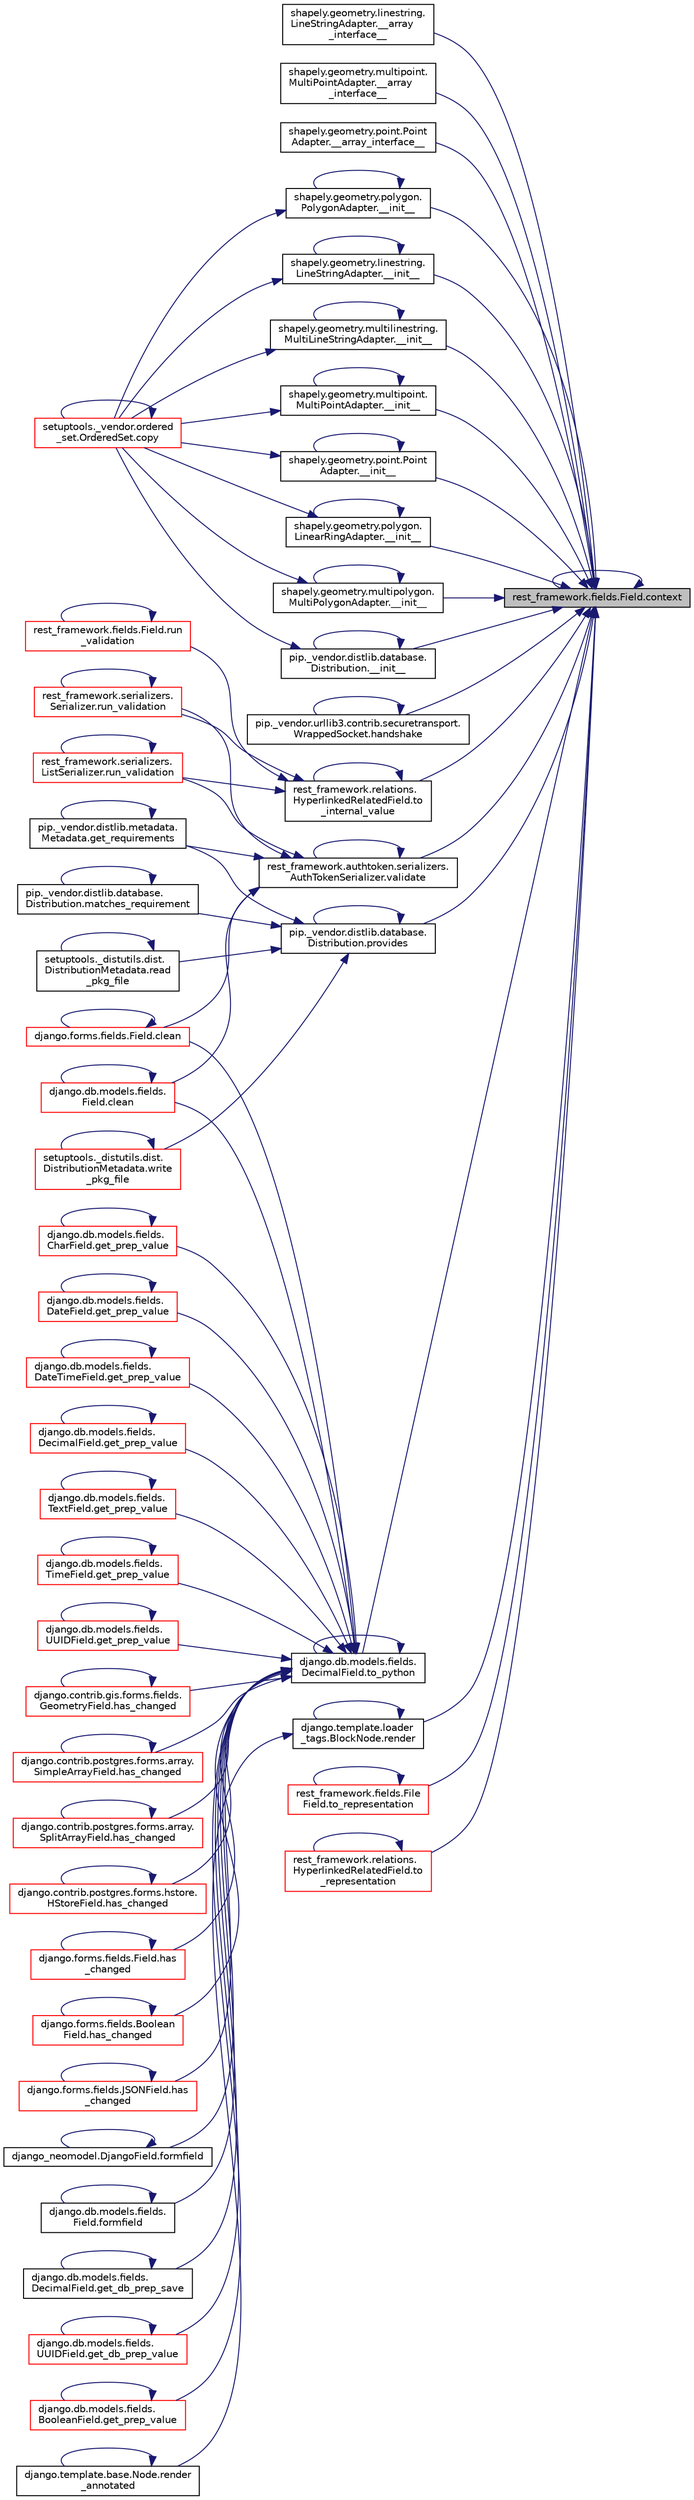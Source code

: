 digraph "rest_framework.fields.Field.context"
{
 // LATEX_PDF_SIZE
  edge [fontname="Helvetica",fontsize="10",labelfontname="Helvetica",labelfontsize="10"];
  node [fontname="Helvetica",fontsize="10",shape=record];
  rankdir="RL";
  Node1 [label="rest_framework.fields.Field.context",height=0.2,width=0.4,color="black", fillcolor="grey75", style="filled", fontcolor="black",tooltip=" "];
  Node1 -> Node2 [dir="back",color="midnightblue",fontsize="10",style="solid",fontname="Helvetica"];
  Node2 [label="shapely.geometry.linestring.\lLineStringAdapter.__array\l_interface__",height=0.2,width=0.4,color="black", fillcolor="white", style="filled",URL="$db/d23/classshapely_1_1geometry_1_1linestring_1_1_line_string_adapter.html#a60c0b0dd5c5557629a78c5aa0a624eaa",tooltip=" "];
  Node1 -> Node3 [dir="back",color="midnightblue",fontsize="10",style="solid",fontname="Helvetica"];
  Node3 [label="shapely.geometry.multipoint.\lMultiPointAdapter.__array\l_interface__",height=0.2,width=0.4,color="black", fillcolor="white", style="filled",URL="$d5/dd1/classshapely_1_1geometry_1_1multipoint_1_1_multi_point_adapter.html#a37f2088edbf2b7af198f6558914da37f",tooltip=" "];
  Node1 -> Node4 [dir="back",color="midnightblue",fontsize="10",style="solid",fontname="Helvetica"];
  Node4 [label="shapely.geometry.point.Point\lAdapter.__array_interface__",height=0.2,width=0.4,color="black", fillcolor="white", style="filled",URL="$d0/dc8/classshapely_1_1geometry_1_1point_1_1_point_adapter.html#ac7d34feacd8cabef4e276924c97b5d85",tooltip=" "];
  Node1 -> Node5 [dir="back",color="midnightblue",fontsize="10",style="solid",fontname="Helvetica"];
  Node5 [label="shapely.geometry.linestring.\lLineStringAdapter.__init__",height=0.2,width=0.4,color="black", fillcolor="white", style="filled",URL="$db/d23/classshapely_1_1geometry_1_1linestring_1_1_line_string_adapter.html#aec5bb89bc2dae9ec1416efdcfd19dba6",tooltip=" "];
  Node5 -> Node5 [dir="back",color="midnightblue",fontsize="10",style="solid",fontname="Helvetica"];
  Node5 -> Node6 [dir="back",color="midnightblue",fontsize="10",style="solid",fontname="Helvetica"];
  Node6 [label="setuptools._vendor.ordered\l_set.OrderedSet.copy",height=0.2,width=0.4,color="red", fillcolor="white", style="filled",URL="$d0/d40/classsetuptools_1_1__vendor_1_1ordered__set_1_1_ordered_set.html#a84224c403039b9dac5d2794d85073053",tooltip=" "];
  Node6 -> Node6 [dir="back",color="midnightblue",fontsize="10",style="solid",fontname="Helvetica"];
  Node1 -> Node681 [dir="back",color="midnightblue",fontsize="10",style="solid",fontname="Helvetica"];
  Node681 [label="shapely.geometry.multilinestring.\lMultiLineStringAdapter.__init__",height=0.2,width=0.4,color="black", fillcolor="white", style="filled",URL="$df/d94/classshapely_1_1geometry_1_1multilinestring_1_1_multi_line_string_adapter.html#a46babfcad27b08c0025e666bc54540a7",tooltip=" "];
  Node681 -> Node681 [dir="back",color="midnightblue",fontsize="10",style="solid",fontname="Helvetica"];
  Node681 -> Node6 [dir="back",color="midnightblue",fontsize="10",style="solid",fontname="Helvetica"];
  Node1 -> Node682 [dir="back",color="midnightblue",fontsize="10",style="solid",fontname="Helvetica"];
  Node682 [label="shapely.geometry.multipoint.\lMultiPointAdapter.__init__",height=0.2,width=0.4,color="black", fillcolor="white", style="filled",URL="$d5/dd1/classshapely_1_1geometry_1_1multipoint_1_1_multi_point_adapter.html#a6155622ed7ae000c8d7ac254e61dae7c",tooltip=" "];
  Node682 -> Node682 [dir="back",color="midnightblue",fontsize="10",style="solid",fontname="Helvetica"];
  Node682 -> Node6 [dir="back",color="midnightblue",fontsize="10",style="solid",fontname="Helvetica"];
  Node1 -> Node683 [dir="back",color="midnightblue",fontsize="10",style="solid",fontname="Helvetica"];
  Node683 [label="shapely.geometry.point.Point\lAdapter.__init__",height=0.2,width=0.4,color="black", fillcolor="white", style="filled",URL="$d0/dc8/classshapely_1_1geometry_1_1point_1_1_point_adapter.html#aea09e21e3133245c86e02ed8a63995b5",tooltip=" "];
  Node683 -> Node683 [dir="back",color="midnightblue",fontsize="10",style="solid",fontname="Helvetica"];
  Node683 -> Node6 [dir="back",color="midnightblue",fontsize="10",style="solid",fontname="Helvetica"];
  Node1 -> Node684 [dir="back",color="midnightblue",fontsize="10",style="solid",fontname="Helvetica"];
  Node684 [label="shapely.geometry.polygon.\lLinearRingAdapter.__init__",height=0.2,width=0.4,color="black", fillcolor="white", style="filled",URL="$d2/dcd/classshapely_1_1geometry_1_1polygon_1_1_linear_ring_adapter.html#af34c5900109ce1649596669c6abe3f89",tooltip=" "];
  Node684 -> Node684 [dir="back",color="midnightblue",fontsize="10",style="solid",fontname="Helvetica"];
  Node684 -> Node6 [dir="back",color="midnightblue",fontsize="10",style="solid",fontname="Helvetica"];
  Node1 -> Node685 [dir="back",color="midnightblue",fontsize="10",style="solid",fontname="Helvetica"];
  Node685 [label="shapely.geometry.multipolygon.\lMultiPolygonAdapter.__init__",height=0.2,width=0.4,color="black", fillcolor="white", style="filled",URL="$dc/db6/classshapely_1_1geometry_1_1multipolygon_1_1_multi_polygon_adapter.html#af3385133cf5e3538a6c53a9a15cf925e",tooltip=" "];
  Node685 -> Node685 [dir="back",color="midnightblue",fontsize="10",style="solid",fontname="Helvetica"];
  Node685 -> Node6 [dir="back",color="midnightblue",fontsize="10",style="solid",fontname="Helvetica"];
  Node1 -> Node686 [dir="back",color="midnightblue",fontsize="10",style="solid",fontname="Helvetica"];
  Node686 [label="pip._vendor.distlib.database.\lDistribution.__init__",height=0.2,width=0.4,color="black", fillcolor="white", style="filled",URL="$d8/da9/classpip_1_1__vendor_1_1distlib_1_1database_1_1_distribution.html#a124c19230779ed30c9a91fb547b54d4d",tooltip=" "];
  Node686 -> Node686 [dir="back",color="midnightblue",fontsize="10",style="solid",fontname="Helvetica"];
  Node686 -> Node6 [dir="back",color="midnightblue",fontsize="10",style="solid",fontname="Helvetica"];
  Node1 -> Node687 [dir="back",color="midnightblue",fontsize="10",style="solid",fontname="Helvetica"];
  Node687 [label="shapely.geometry.polygon.\lPolygonAdapter.__init__",height=0.2,width=0.4,color="black", fillcolor="white", style="filled",URL="$de/d9b/classshapely_1_1geometry_1_1polygon_1_1_polygon_adapter.html#af15eeb4aebdffdba21db0e4602dd10a9",tooltip=" "];
  Node687 -> Node687 [dir="back",color="midnightblue",fontsize="10",style="solid",fontname="Helvetica"];
  Node687 -> Node6 [dir="back",color="midnightblue",fontsize="10",style="solid",fontname="Helvetica"];
  Node1 -> Node1 [dir="back",color="midnightblue",fontsize="10",style="solid",fontname="Helvetica"];
  Node1 -> Node112 [dir="back",color="midnightblue",fontsize="10",style="solid",fontname="Helvetica"];
  Node112 [label="pip._vendor.urllib3.contrib.securetransport.\lWrappedSocket.handshake",height=0.2,width=0.4,color="black", fillcolor="white", style="filled",URL="$da/dfd/classpip_1_1__vendor_1_1urllib3_1_1contrib_1_1securetransport_1_1_wrapped_socket.html#a4dff747225797a2242238d7e073fa79b",tooltip=" "];
  Node112 -> Node112 [dir="back",color="midnightblue",fontsize="10",style="solid",fontname="Helvetica"];
  Node1 -> Node688 [dir="back",color="midnightblue",fontsize="10",style="solid",fontname="Helvetica"];
  Node688 [label="pip._vendor.distlib.database.\lDistribution.provides",height=0.2,width=0.4,color="black", fillcolor="white", style="filled",URL="$d8/da9/classpip_1_1__vendor_1_1distlib_1_1database_1_1_distribution.html#ad0360a56aa60642fe4faaad96b04d31c",tooltip=" "];
  Node688 -> Node548 [dir="back",color="midnightblue",fontsize="10",style="solid",fontname="Helvetica"];
  Node548 [label="pip._vendor.distlib.metadata.\lMetadata.get_requirements",height=0.2,width=0.4,color="black", fillcolor="white", style="filled",URL="$d3/df6/classpip_1_1__vendor_1_1distlib_1_1metadata_1_1_metadata.html#a372528ac411fd419ac0f6ff4306e7290",tooltip=" "];
  Node548 -> Node548 [dir="back",color="midnightblue",fontsize="10",style="solid",fontname="Helvetica"];
  Node688 -> Node689 [dir="back",color="midnightblue",fontsize="10",style="solid",fontname="Helvetica"];
  Node689 [label="pip._vendor.distlib.database.\lDistribution.matches_requirement",height=0.2,width=0.4,color="black", fillcolor="white", style="filled",URL="$d8/da9/classpip_1_1__vendor_1_1distlib_1_1database_1_1_distribution.html#abbf012cffa73aca628104d1503cdf8e0",tooltip=" "];
  Node689 -> Node689 [dir="back",color="midnightblue",fontsize="10",style="solid",fontname="Helvetica"];
  Node688 -> Node688 [dir="back",color="midnightblue",fontsize="10",style="solid",fontname="Helvetica"];
  Node688 -> Node690 [dir="back",color="midnightblue",fontsize="10",style="solid",fontname="Helvetica"];
  Node690 [label="setuptools._distutils.dist.\lDistributionMetadata.read\l_pkg_file",height=0.2,width=0.4,color="black", fillcolor="white", style="filled",URL="$d9/d53/classsetuptools_1_1__distutils_1_1dist_1_1_distribution_metadata.html#accf5cd8961b4c252be35cca56dc483c8",tooltip=" "];
  Node690 -> Node690 [dir="back",color="midnightblue",fontsize="10",style="solid",fontname="Helvetica"];
  Node688 -> Node691 [dir="back",color="midnightblue",fontsize="10",style="solid",fontname="Helvetica"];
  Node691 [label="setuptools._distutils.dist.\lDistributionMetadata.write\l_pkg_file",height=0.2,width=0.4,color="red", fillcolor="white", style="filled",URL="$d9/d53/classsetuptools_1_1__distutils_1_1dist_1_1_distribution_metadata.html#a921d583635d0bc0574df79343e6ad60d",tooltip=" "];
  Node691 -> Node691 [dir="back",color="midnightblue",fontsize="10",style="solid",fontname="Helvetica"];
  Node1 -> Node25 [dir="back",color="midnightblue",fontsize="10",style="solid",fontname="Helvetica"];
  Node25 [label="django.template.loader\l_tags.BlockNode.render",height=0.2,width=0.4,color="black", fillcolor="white", style="filled",URL="$d5/dfa/classdjango_1_1template_1_1loader__tags_1_1_block_node.html#a840c8b5b54cff3a1cba18e73de19b508",tooltip=" "];
  Node25 -> Node25 [dir="back",color="midnightblue",fontsize="10",style="solid",fontname="Helvetica"];
  Node25 -> Node26 [dir="back",color="midnightblue",fontsize="10",style="solid",fontname="Helvetica"];
  Node26 [label="django.template.base.Node.render\l_annotated",height=0.2,width=0.4,color="black", fillcolor="white", style="filled",URL="$d9/d54/classdjango_1_1template_1_1base_1_1_node.html#a9d62819c7eb55a5f470cb8cd8ea3aa27",tooltip=" "];
  Node26 -> Node26 [dir="back",color="midnightblue",fontsize="10",style="solid",fontname="Helvetica"];
  Node1 -> Node377 [dir="back",color="midnightblue",fontsize="10",style="solid",fontname="Helvetica"];
  Node377 [label="rest_framework.relations.\lHyperlinkedRelatedField.to\l_internal_value",height=0.2,width=0.4,color="black", fillcolor="white", style="filled",URL="$d1/d10/classrest__framework_1_1relations_1_1_hyperlinked_related_field.html#ad440816f795da9c240990bbb69957ea5",tooltip=" "];
  Node377 -> Node378 [dir="back",color="midnightblue",fontsize="10",style="solid",fontname="Helvetica"];
  Node378 [label="rest_framework.fields.Field.run\l_validation",height=0.2,width=0.4,color="red", fillcolor="white", style="filled",URL="$d9/d53/classrest__framework_1_1fields_1_1_field.html#a0d839e2f6f6cabb5a6cdc7c27a03f306",tooltip=" "];
  Node378 -> Node378 [dir="back",color="midnightblue",fontsize="10",style="solid",fontname="Helvetica"];
  Node377 -> Node382 [dir="back",color="midnightblue",fontsize="10",style="solid",fontname="Helvetica"];
  Node382 [label="rest_framework.serializers.\lSerializer.run_validation",height=0.2,width=0.4,color="red", fillcolor="white", style="filled",URL="$de/daf/classrest__framework_1_1serializers_1_1_serializer.html#a4ba93749a73234e807f686e27e44f641",tooltip=" "];
  Node382 -> Node382 [dir="back",color="midnightblue",fontsize="10",style="solid",fontname="Helvetica"];
  Node377 -> Node383 [dir="back",color="midnightblue",fontsize="10",style="solid",fontname="Helvetica"];
  Node383 [label="rest_framework.serializers.\lListSerializer.run_validation",height=0.2,width=0.4,color="red", fillcolor="white", style="filled",URL="$d9/dee/classrest__framework_1_1serializers_1_1_list_serializer.html#a76cb05211ed1c5441dc50ccbde70a315",tooltip=" "];
  Node383 -> Node383 [dir="back",color="midnightblue",fontsize="10",style="solid",fontname="Helvetica"];
  Node377 -> Node377 [dir="back",color="midnightblue",fontsize="10",style="solid",fontname="Helvetica"];
  Node1 -> Node693 [dir="back",color="midnightblue",fontsize="10",style="solid",fontname="Helvetica"];
  Node693 [label="django.db.models.fields.\lDecimalField.to_python",height=0.2,width=0.4,color="black", fillcolor="white", style="filled",URL="$d7/deb/classdjango_1_1db_1_1models_1_1fields_1_1_decimal_field.html#ab4c6f75488c0b7567bb045bf65e72c11",tooltip=" "];
  Node693 -> Node546 [dir="back",color="midnightblue",fontsize="10",style="solid",fontname="Helvetica"];
  Node546 [label="django.forms.fields.Field.clean",height=0.2,width=0.4,color="red", fillcolor="white", style="filled",URL="$d2/d0d/classdjango_1_1forms_1_1fields_1_1_field.html#ac067d0195ef0f3a2c37b00ec6118c25a",tooltip=" "];
  Node546 -> Node546 [dir="back",color="midnightblue",fontsize="10",style="solid",fontname="Helvetica"];
  Node693 -> Node547 [dir="back",color="midnightblue",fontsize="10",style="solid",fontname="Helvetica"];
  Node547 [label="django.db.models.fields.\lField.clean",height=0.2,width=0.4,color="red", fillcolor="white", style="filled",URL="$db/d75/classdjango_1_1db_1_1models_1_1fields_1_1_field.html#ae5e0fc7f93205a2b790c69ad2de9c0c5",tooltip=" "];
  Node547 -> Node547 [dir="back",color="midnightblue",fontsize="10",style="solid",fontname="Helvetica"];
  Node693 -> Node532 [dir="back",color="midnightblue",fontsize="10",style="solid",fontname="Helvetica"];
  Node532 [label="django_neomodel.DjangoField.formfield",height=0.2,width=0.4,color="black", fillcolor="white", style="filled",URL="$da/d79/classdjango__neomodel_1_1_django_field.html#a0cd47370acfad09d34a68ebc232b227d",tooltip=" "];
  Node532 -> Node532 [dir="back",color="midnightblue",fontsize="10",style="solid",fontname="Helvetica"];
  Node693 -> Node533 [dir="back",color="midnightblue",fontsize="10",style="solid",fontname="Helvetica"];
  Node533 [label="django.db.models.fields.\lField.formfield",height=0.2,width=0.4,color="black", fillcolor="white", style="filled",URL="$db/d75/classdjango_1_1db_1_1models_1_1fields_1_1_field.html#ad7d7c2eb92e666a755e16ad82ba3a68e",tooltip=" "];
  Node533 -> Node533 [dir="back",color="midnightblue",fontsize="10",style="solid",fontname="Helvetica"];
  Node693 -> Node694 [dir="back",color="midnightblue",fontsize="10",style="solid",fontname="Helvetica"];
  Node694 [label="django.db.models.fields.\lDecimalField.get_db_prep_save",height=0.2,width=0.4,color="black", fillcolor="white", style="filled",URL="$d7/deb/classdjango_1_1db_1_1models_1_1fields_1_1_decimal_field.html#a431206892c9243395da0eca563889274",tooltip=" "];
  Node694 -> Node694 [dir="back",color="midnightblue",fontsize="10",style="solid",fontname="Helvetica"];
  Node693 -> Node695 [dir="back",color="midnightblue",fontsize="10",style="solid",fontname="Helvetica"];
  Node695 [label="django.db.models.fields.\lUUIDField.get_db_prep_value",height=0.2,width=0.4,color="red", fillcolor="white", style="filled",URL="$dd/dc7/classdjango_1_1db_1_1models_1_1fields_1_1_u_u_i_d_field.html#ab3831e942d5072104792398459fdb3c0",tooltip=" "];
  Node695 -> Node695 [dir="back",color="midnightblue",fontsize="10",style="solid",fontname="Helvetica"];
  Node693 -> Node698 [dir="back",color="midnightblue",fontsize="10",style="solid",fontname="Helvetica"];
  Node698 [label="django.db.models.fields.\lBooleanField.get_prep_value",height=0.2,width=0.4,color="red", fillcolor="white", style="filled",URL="$de/d82/classdjango_1_1db_1_1models_1_1fields_1_1_boolean_field.html#a9eb0a3d4cd38adb1dd3ee1f12b135ad2",tooltip=" "];
  Node698 -> Node698 [dir="back",color="midnightblue",fontsize="10",style="solid",fontname="Helvetica"];
  Node693 -> Node703 [dir="back",color="midnightblue",fontsize="10",style="solid",fontname="Helvetica"];
  Node703 [label="django.db.models.fields.\lCharField.get_prep_value",height=0.2,width=0.4,color="red", fillcolor="white", style="filled",URL="$d1/de7/classdjango_1_1db_1_1models_1_1fields_1_1_char_field.html#aceac22c63bdba4b2c3b4158ddca67bab",tooltip=" "];
  Node703 -> Node703 [dir="back",color="midnightblue",fontsize="10",style="solid",fontname="Helvetica"];
  Node693 -> Node704 [dir="back",color="midnightblue",fontsize="10",style="solid",fontname="Helvetica"];
  Node704 [label="django.db.models.fields.\lDateField.get_prep_value",height=0.2,width=0.4,color="red", fillcolor="white", style="filled",URL="$d0/df6/classdjango_1_1db_1_1models_1_1fields_1_1_date_field.html#a117a9a9bed5c50b7be7c8f36f799e8ee",tooltip=" "];
  Node704 -> Node704 [dir="back",color="midnightblue",fontsize="10",style="solid",fontname="Helvetica"];
  Node693 -> Node705 [dir="back",color="midnightblue",fontsize="10",style="solid",fontname="Helvetica"];
  Node705 [label="django.db.models.fields.\lDateTimeField.get_prep_value",height=0.2,width=0.4,color="red", fillcolor="white", style="filled",URL="$d5/d54/classdjango_1_1db_1_1models_1_1fields_1_1_date_time_field.html#a3445cb0066d0bf768ed88d731f27acb4",tooltip=" "];
  Node705 -> Node705 [dir="back",color="midnightblue",fontsize="10",style="solid",fontname="Helvetica"];
  Node693 -> Node706 [dir="back",color="midnightblue",fontsize="10",style="solid",fontname="Helvetica"];
  Node706 [label="django.db.models.fields.\lDecimalField.get_prep_value",height=0.2,width=0.4,color="red", fillcolor="white", style="filled",URL="$d7/deb/classdjango_1_1db_1_1models_1_1fields_1_1_decimal_field.html#a08cb382fbc2e9acc7fbbd05286a26abc",tooltip=" "];
  Node706 -> Node706 [dir="back",color="midnightblue",fontsize="10",style="solid",fontname="Helvetica"];
  Node693 -> Node707 [dir="back",color="midnightblue",fontsize="10",style="solid",fontname="Helvetica"];
  Node707 [label="django.db.models.fields.\lTextField.get_prep_value",height=0.2,width=0.4,color="red", fillcolor="white", style="filled",URL="$d4/d0d/classdjango_1_1db_1_1models_1_1fields_1_1_text_field.html#a80ab59ddff16f60c72313bc85480bf5a",tooltip=" "];
  Node707 -> Node707 [dir="back",color="midnightblue",fontsize="10",style="solid",fontname="Helvetica"];
  Node693 -> Node708 [dir="back",color="midnightblue",fontsize="10",style="solid",fontname="Helvetica"];
  Node708 [label="django.db.models.fields.\lTimeField.get_prep_value",height=0.2,width=0.4,color="red", fillcolor="white", style="filled",URL="$da/dd0/classdjango_1_1db_1_1models_1_1fields_1_1_time_field.html#a317f13978815e2c14ac539ec07e22f8b",tooltip=" "];
  Node708 -> Node708 [dir="back",color="midnightblue",fontsize="10",style="solid",fontname="Helvetica"];
  Node693 -> Node709 [dir="back",color="midnightblue",fontsize="10",style="solid",fontname="Helvetica"];
  Node709 [label="django.db.models.fields.\lUUIDField.get_prep_value",height=0.2,width=0.4,color="red", fillcolor="white", style="filled",URL="$dd/dc7/classdjango_1_1db_1_1models_1_1fields_1_1_u_u_i_d_field.html#aab7457f26d3987f8c0524e81bbe6e2b1",tooltip=" "];
  Node709 -> Node709 [dir="back",color="midnightblue",fontsize="10",style="solid",fontname="Helvetica"];
  Node693 -> Node710 [dir="back",color="midnightblue",fontsize="10",style="solid",fontname="Helvetica"];
  Node710 [label="django.contrib.gis.forms.fields.\lGeometryField.has_changed",height=0.2,width=0.4,color="red", fillcolor="white", style="filled",URL="$d6/d61/classdjango_1_1contrib_1_1gis_1_1forms_1_1fields_1_1_geometry_field.html#aad98fe8cb06b1b2036899d8316bada56",tooltip=" "];
  Node710 -> Node710 [dir="back",color="midnightblue",fontsize="10",style="solid",fontname="Helvetica"];
  Node693 -> Node711 [dir="back",color="midnightblue",fontsize="10",style="solid",fontname="Helvetica"];
  Node711 [label="django.contrib.postgres.forms.array.\lSimpleArrayField.has_changed",height=0.2,width=0.4,color="red", fillcolor="white", style="filled",URL="$de/da4/classdjango_1_1contrib_1_1postgres_1_1forms_1_1array_1_1_simple_array_field.html#ad62a79005128e94d489d0cc2fb24c7bc",tooltip=" "];
  Node711 -> Node711 [dir="back",color="midnightblue",fontsize="10",style="solid",fontname="Helvetica"];
  Node693 -> Node712 [dir="back",color="midnightblue",fontsize="10",style="solid",fontname="Helvetica"];
  Node712 [label="django.contrib.postgres.forms.array.\lSplitArrayField.has_changed",height=0.2,width=0.4,color="red", fillcolor="white", style="filled",URL="$d4/da1/classdjango_1_1contrib_1_1postgres_1_1forms_1_1array_1_1_split_array_field.html#ae53306574c378216838afd1a742d7f0c",tooltip=" "];
  Node712 -> Node712 [dir="back",color="midnightblue",fontsize="10",style="solid",fontname="Helvetica"];
  Node693 -> Node713 [dir="back",color="midnightblue",fontsize="10",style="solid",fontname="Helvetica"];
  Node713 [label="django.contrib.postgres.forms.hstore.\lHStoreField.has_changed",height=0.2,width=0.4,color="red", fillcolor="white", style="filled",URL="$d1/de0/classdjango_1_1contrib_1_1postgres_1_1forms_1_1hstore_1_1_h_store_field.html#a591a0b9c64528b90bc133159e90870cc",tooltip=" "];
  Node713 -> Node713 [dir="back",color="midnightblue",fontsize="10",style="solid",fontname="Helvetica"];
  Node693 -> Node714 [dir="back",color="midnightblue",fontsize="10",style="solid",fontname="Helvetica"];
  Node714 [label="django.forms.fields.Field.has\l_changed",height=0.2,width=0.4,color="red", fillcolor="white", style="filled",URL="$d2/d0d/classdjango_1_1forms_1_1fields_1_1_field.html#a9192474a05440bb16801552d4a348a73",tooltip=" "];
  Node714 -> Node714 [dir="back",color="midnightblue",fontsize="10",style="solid",fontname="Helvetica"];
  Node693 -> Node715 [dir="back",color="midnightblue",fontsize="10",style="solid",fontname="Helvetica"];
  Node715 [label="django.forms.fields.Boolean\lField.has_changed",height=0.2,width=0.4,color="red", fillcolor="white", style="filled",URL="$d1/d32/classdjango_1_1forms_1_1fields_1_1_boolean_field.html#a0c3a0dc03b0589a242d0717a68b908dc",tooltip=" "];
  Node715 -> Node715 [dir="back",color="midnightblue",fontsize="10",style="solid",fontname="Helvetica"];
  Node693 -> Node716 [dir="back",color="midnightblue",fontsize="10",style="solid",fontname="Helvetica"];
  Node716 [label="django.forms.fields.JSONField.has\l_changed",height=0.2,width=0.4,color="red", fillcolor="white", style="filled",URL="$d6/d55/classdjango_1_1forms_1_1fields_1_1_j_s_o_n_field.html#a5c3d9d30d010a9ff56da75c65c6e67ae",tooltip=" "];
  Node716 -> Node716 [dir="back",color="midnightblue",fontsize="10",style="solid",fontname="Helvetica"];
  Node693 -> Node693 [dir="back",color="midnightblue",fontsize="10",style="solid",fontname="Helvetica"];
  Node1 -> Node717 [dir="back",color="midnightblue",fontsize="10",style="solid",fontname="Helvetica"];
  Node717 [label="rest_framework.fields.File\lField.to_representation",height=0.2,width=0.4,color="red", fillcolor="white", style="filled",URL="$d8/dff/classrest__framework_1_1fields_1_1_file_field.html#aa8ebea6325aefa249f4ba1cebad80281",tooltip=" "];
  Node717 -> Node717 [dir="back",color="midnightblue",fontsize="10",style="solid",fontname="Helvetica"];
  Node1 -> Node718 [dir="back",color="midnightblue",fontsize="10",style="solid",fontname="Helvetica"];
  Node718 [label="rest_framework.relations.\lHyperlinkedRelatedField.to\l_representation",height=0.2,width=0.4,color="red", fillcolor="white", style="filled",URL="$d1/d10/classrest__framework_1_1relations_1_1_hyperlinked_related_field.html#a1e6bc1ec238a11cae25416dc82170784",tooltip=" "];
  Node718 -> Node718 [dir="back",color="midnightblue",fontsize="10",style="solid",fontname="Helvetica"];
  Node1 -> Node719 [dir="back",color="midnightblue",fontsize="10",style="solid",fontname="Helvetica"];
  Node719 [label="rest_framework.authtoken.serializers.\lAuthTokenSerializer.validate",height=0.2,width=0.4,color="black", fillcolor="white", style="filled",URL="$d2/d0c/classrest__framework_1_1authtoken_1_1serializers_1_1_auth_token_serializer.html#a5b89d7a1a196c2ece61d3a50cdfd3d12",tooltip=" "];
  Node719 -> Node546 [dir="back",color="midnightblue",fontsize="10",style="solid",fontname="Helvetica"];
  Node719 -> Node547 [dir="back",color="midnightblue",fontsize="10",style="solid",fontname="Helvetica"];
  Node719 -> Node548 [dir="back",color="midnightblue",fontsize="10",style="solid",fontname="Helvetica"];
  Node719 -> Node382 [dir="back",color="midnightblue",fontsize="10",style="solid",fontname="Helvetica"];
  Node719 -> Node383 [dir="back",color="midnightblue",fontsize="10",style="solid",fontname="Helvetica"];
  Node719 -> Node719 [dir="back",color="midnightblue",fontsize="10",style="solid",fontname="Helvetica"];
}
